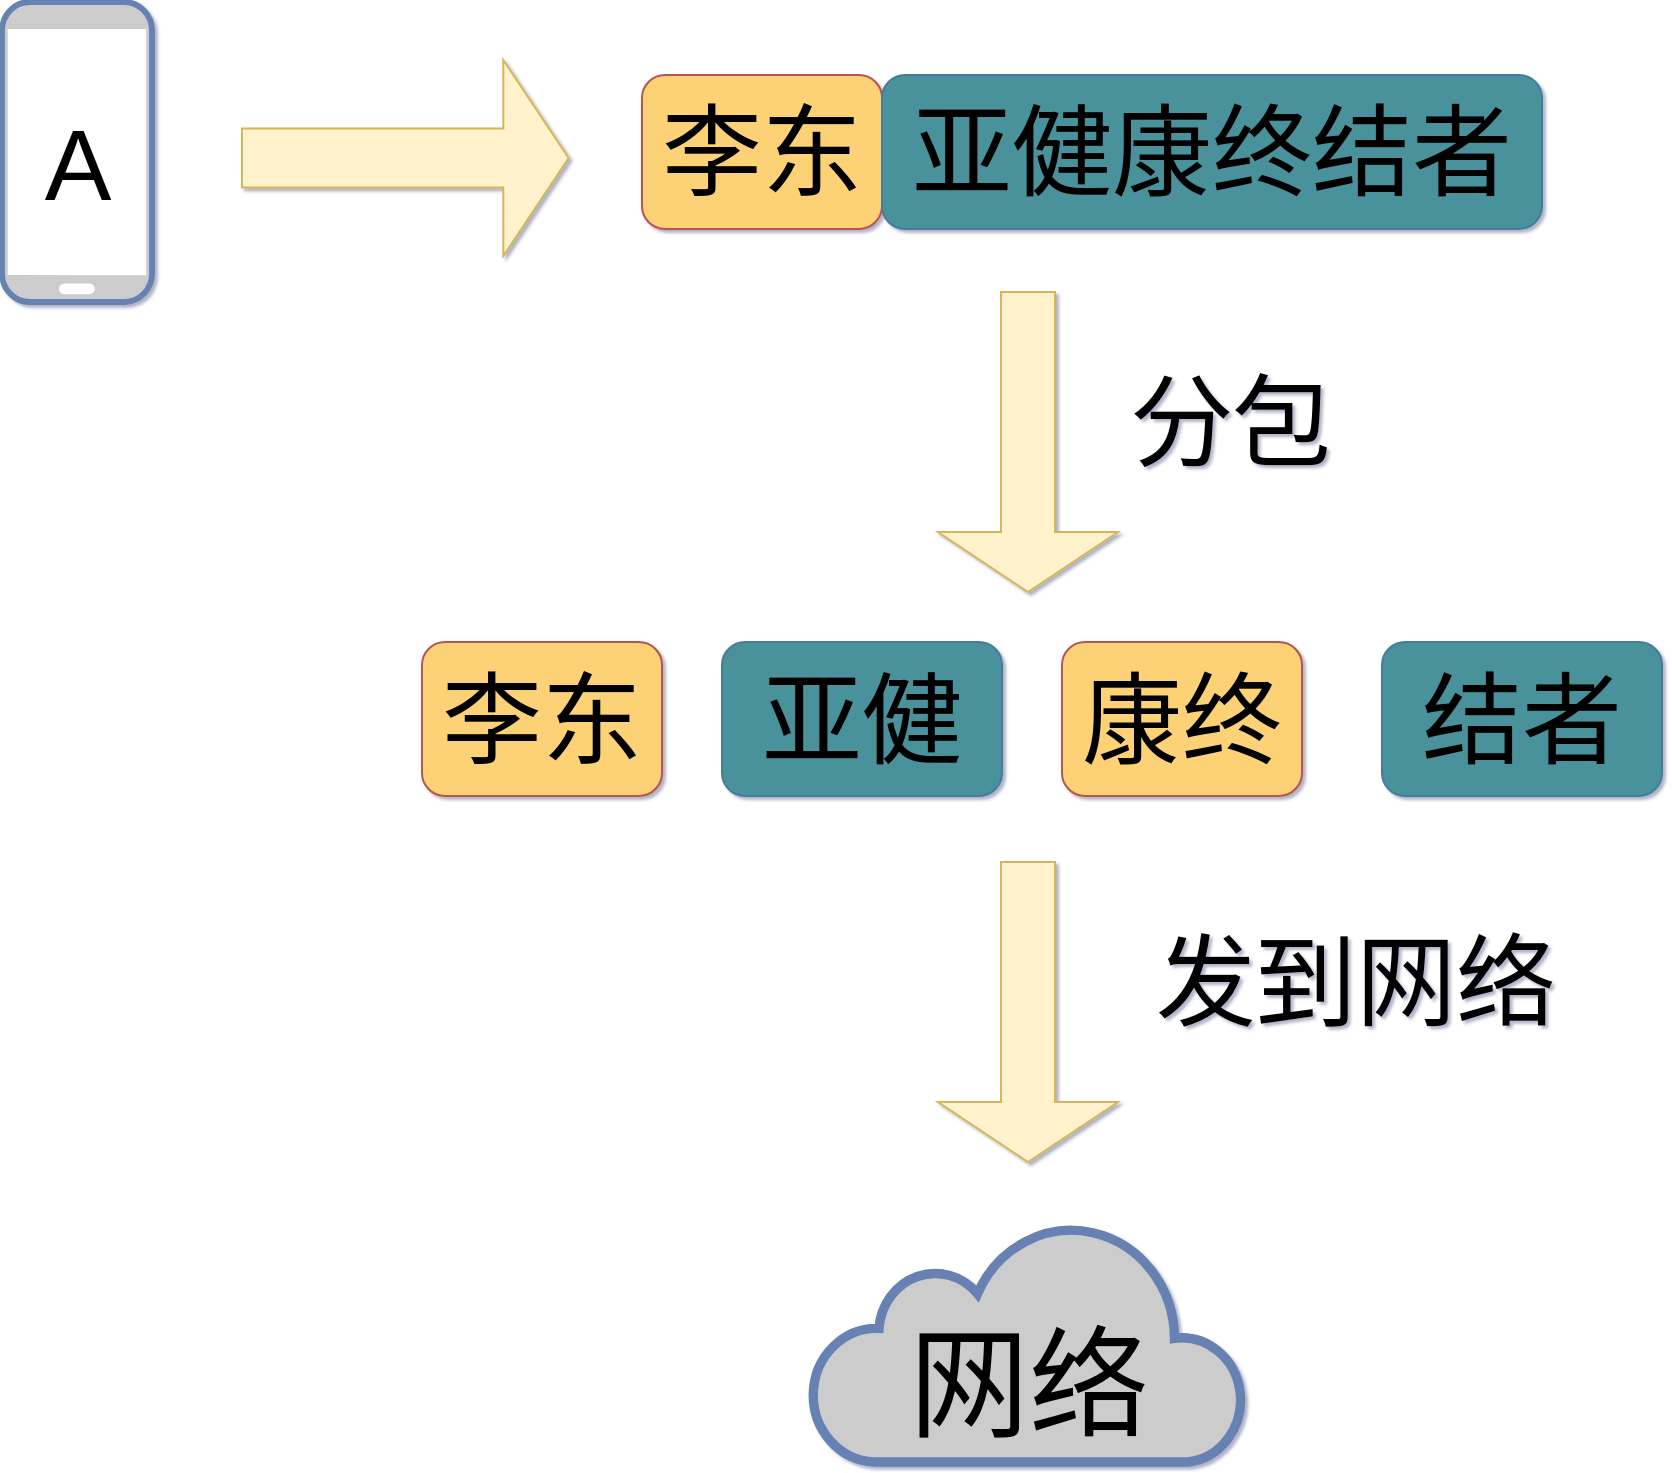 <mxfile version="14.4.7" type="github">
  <diagram id="3228e29e-7158-1315-38df-8450db1d8a1d" name="Page-1">
    <mxGraphModel dx="946" dy="503" grid="1" gridSize="10" guides="1" tooltips="1" connect="1" arrows="1" fold="1" page="1" pageScale="1" pageWidth="1500" pageHeight="800" background="#ffffff" math="0" shadow="1">
      <root>
        <mxCell id="0" />
        <mxCell id="1" parent="0" />
        <mxCell id="TgtEdNx8PUhki9_reYf2-21545" value="李东" style="rounded=1;strokeColor=#b85450;fontSize=50;fontFamily=Helvetica;fillColor=#FDD276;labelBackgroundColor=none;labelBorderColor=none;whiteSpace=wrap;html=1;" parent="1" vertex="1">
          <mxGeometry x="410" y="86.5" width="120" height="77" as="geometry" />
        </mxCell>
        <mxCell id="TgtEdNx8PUhki9_reYf2-21546" value="亚健康终结者" style="rounded=1;strokeColor=#457B9D;fontSize=50;fontFamily=Helvetica;fillColor=#4A919B;labelBackgroundColor=none;labelBorderColor=none;whiteSpace=wrap;html=1;" parent="1" vertex="1">
          <mxGeometry x="530" y="86.5" width="330" height="77" as="geometry" />
        </mxCell>
        <mxCell id="QOvhmwXTaC0TyrBMlb9O-1" value="李东" style="rounded=1;strokeColor=#b85450;fontSize=50;fontFamily=Helvetica;fillColor=#FDD276;labelBackgroundColor=none;labelBorderColor=none;whiteSpace=wrap;html=1;" parent="1" vertex="1">
          <mxGeometry x="300" y="370" width="120" height="77" as="geometry" />
        </mxCell>
        <mxCell id="QOvhmwXTaC0TyrBMlb9O-2" value="亚健" style="rounded=1;strokeColor=#457B9D;fontSize=50;fontFamily=Helvetica;fillColor=#4A919B;labelBackgroundColor=none;labelBorderColor=none;whiteSpace=wrap;html=1;" parent="1" vertex="1">
          <mxGeometry x="450" y="370" width="140" height="77" as="geometry" />
        </mxCell>
        <mxCell id="QOvhmwXTaC0TyrBMlb9O-3" value="康终" style="rounded=1;strokeColor=#b85450;fontSize=50;fontFamily=Helvetica;fillColor=#FDD276;labelBackgroundColor=none;labelBorderColor=none;whiteSpace=wrap;html=1;" parent="1" vertex="1">
          <mxGeometry x="620" y="370" width="120" height="77" as="geometry" />
        </mxCell>
        <mxCell id="QOvhmwXTaC0TyrBMlb9O-4" value="结者" style="rounded=1;strokeColor=#457B9D;fontSize=50;fontFamily=Helvetica;fillColor=#4A919B;labelBackgroundColor=none;labelBorderColor=none;whiteSpace=wrap;html=1;" parent="1" vertex="1">
          <mxGeometry x="780" y="370" width="140" height="77" as="geometry" />
        </mxCell>
        <mxCell id="QOvhmwXTaC0TyrBMlb9O-5" value="" style="shape=singleArrow;direction=south;whiteSpace=wrap;html=1;fillColor=#fff2cc;strokeColor=#d6b656;" parent="1" vertex="1">
          <mxGeometry x="558" y="195" width="90" height="150" as="geometry" />
        </mxCell>
        <mxCell id="QOvhmwXTaC0TyrBMlb9O-7" value="&lt;font style=&quot;font-size: 50px&quot;&gt;分包&lt;/font&gt;" style="text;html=1;strokeColor=none;fillColor=none;align=center;verticalAlign=middle;whiteSpace=wrap;rounded=0;" parent="1" vertex="1">
          <mxGeometry x="630" y="250" width="150" height="20" as="geometry" />
        </mxCell>
        <mxCell id="QOvhmwXTaC0TyrBMlb9O-9" value="" style="fontColor=#0066CC;verticalAlign=top;verticalLabelPosition=bottom;labelPosition=center;align=center;html=1;outlineConnect=0;fillColor=#CCCCCC;strokeColor=#6881B3;gradientColor=none;gradientDirection=north;strokeWidth=2;shape=mxgraph.networks.mobile;" parent="1" vertex="1">
          <mxGeometry x="90" y="50" width="75" height="150" as="geometry" />
        </mxCell>
        <mxCell id="QOvhmwXTaC0TyrBMlb9O-10" value="" style="html=1;outlineConnect=0;fillColor=#CCCCCC;strokeColor=#6881B3;gradientColor=none;gradientDirection=north;strokeWidth=2;shape=mxgraph.networks.cloud;fontColor=#ffffff;" parent="1" vertex="1">
          <mxGeometry x="495" y="660" width="216" height="120" as="geometry" />
        </mxCell>
        <mxCell id="QOvhmwXTaC0TyrBMlb9O-20" value="" style="shape=singleArrow;direction=east;whiteSpace=wrap;html=1;fillColor=#fff2cc;strokeColor=#d6b656;" parent="1" vertex="1">
          <mxGeometry x="210" y="79" width="163.33" height="98" as="geometry" />
        </mxCell>
        <mxCell id="QOvhmwXTaC0TyrBMlb9O-21" value="&lt;font style=&quot;font-size: 50px&quot;&gt;A&lt;/font&gt;" style="text;html=1;strokeColor=none;fillColor=none;align=center;verticalAlign=middle;whiteSpace=wrap;rounded=0;" parent="1" vertex="1">
          <mxGeometry x="107.5" y="121" width="40" height="20" as="geometry" />
        </mxCell>
        <mxCell id="QOvhmwXTaC0TyrBMlb9O-24" value="&lt;font style=&quot;font-size: 60px&quot;&gt;网络&lt;/font&gt;" style="text;html=1;strokeColor=none;fillColor=none;align=center;verticalAlign=middle;whiteSpace=wrap;rounded=0;" parent="1" vertex="1">
          <mxGeometry x="508.5" y="730" width="189" height="24.5" as="geometry" />
        </mxCell>
        <mxCell id="QOvhmwXTaC0TyrBMlb9O-25" value="" style="shape=singleArrow;direction=south;whiteSpace=wrap;html=1;fillColor=#fff2cc;strokeColor=#d6b656;" parent="1" vertex="1">
          <mxGeometry x="558" y="480" width="90" height="150" as="geometry" />
        </mxCell>
        <mxCell id="QOvhmwXTaC0TyrBMlb9O-26" value="&lt;font style=&quot;font-size: 50px&quot;&gt;发到网络&lt;/font&gt;" style="text;html=1;strokeColor=none;fillColor=none;align=center;verticalAlign=middle;whiteSpace=wrap;rounded=0;" parent="1" vertex="1">
          <mxGeometry x="630" y="530" width="273.5" height="20" as="geometry" />
        </mxCell>
      </root>
    </mxGraphModel>
  </diagram>
</mxfile>
